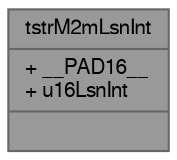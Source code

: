 digraph "tstrM2mLsnInt"
{
 // LATEX_PDF_SIZE
  bgcolor="transparent";
  edge [fontname=FreeSans,fontsize=10,labelfontname=FreeSans,labelfontsize=10];
  node [fontname=FreeSans,fontsize=10,shape=box,height=0.2,width=0.4];
  Node1 [shape=record,label="{tstrM2mLsnInt\n|+ __PAD16__\l+ u16LsnInt\l|}",height=0.2,width=0.4,color="gray40", fillcolor="grey60", style="filled", fontcolor="black",tooltip="Listen interval."];
}
